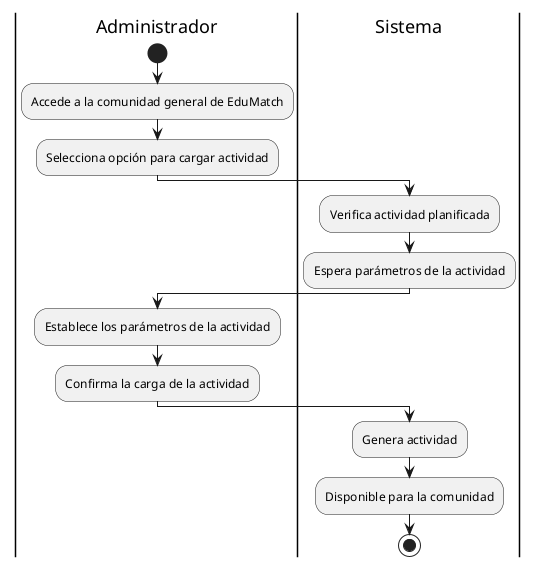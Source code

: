 @startuml
|Administrador|
start
:Accede a la comunidad general de EduMatch;
:Selecciona opción para cargar actividad;
|Sistema|
:Verifica actividad planificada;
:Espera parámetros de la actividad;
|Administrador|
:Establece los parámetros de la actividad;
:Confirma la carga de la actividad;
|Sistema|
:Genera actividad;
:Disponible para la comunidad;
stop
@enduml